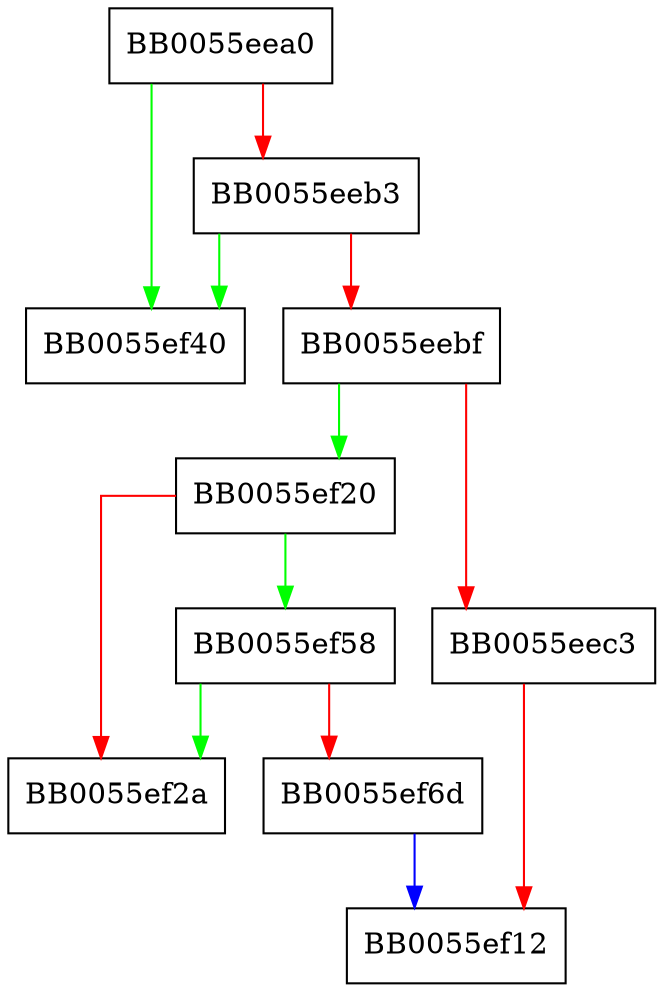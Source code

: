 digraph unprotected_exception {
  node [shape="box"];
  graph [splines=ortho];
  BB0055eea0 -> BB0055ef40 [color="green"];
  BB0055eea0 -> BB0055eeb3 [color="red"];
  BB0055eeb3 -> BB0055ef40 [color="green"];
  BB0055eeb3 -> BB0055eebf [color="red"];
  BB0055eebf -> BB0055ef20 [color="green"];
  BB0055eebf -> BB0055eec3 [color="red"];
  BB0055eec3 -> BB0055ef12 [color="red"];
  BB0055ef20 -> BB0055ef58 [color="green"];
  BB0055ef20 -> BB0055ef2a [color="red"];
  BB0055ef58 -> BB0055ef2a [color="green"];
  BB0055ef58 -> BB0055ef6d [color="red"];
  BB0055ef6d -> BB0055ef12 [color="blue"];
}